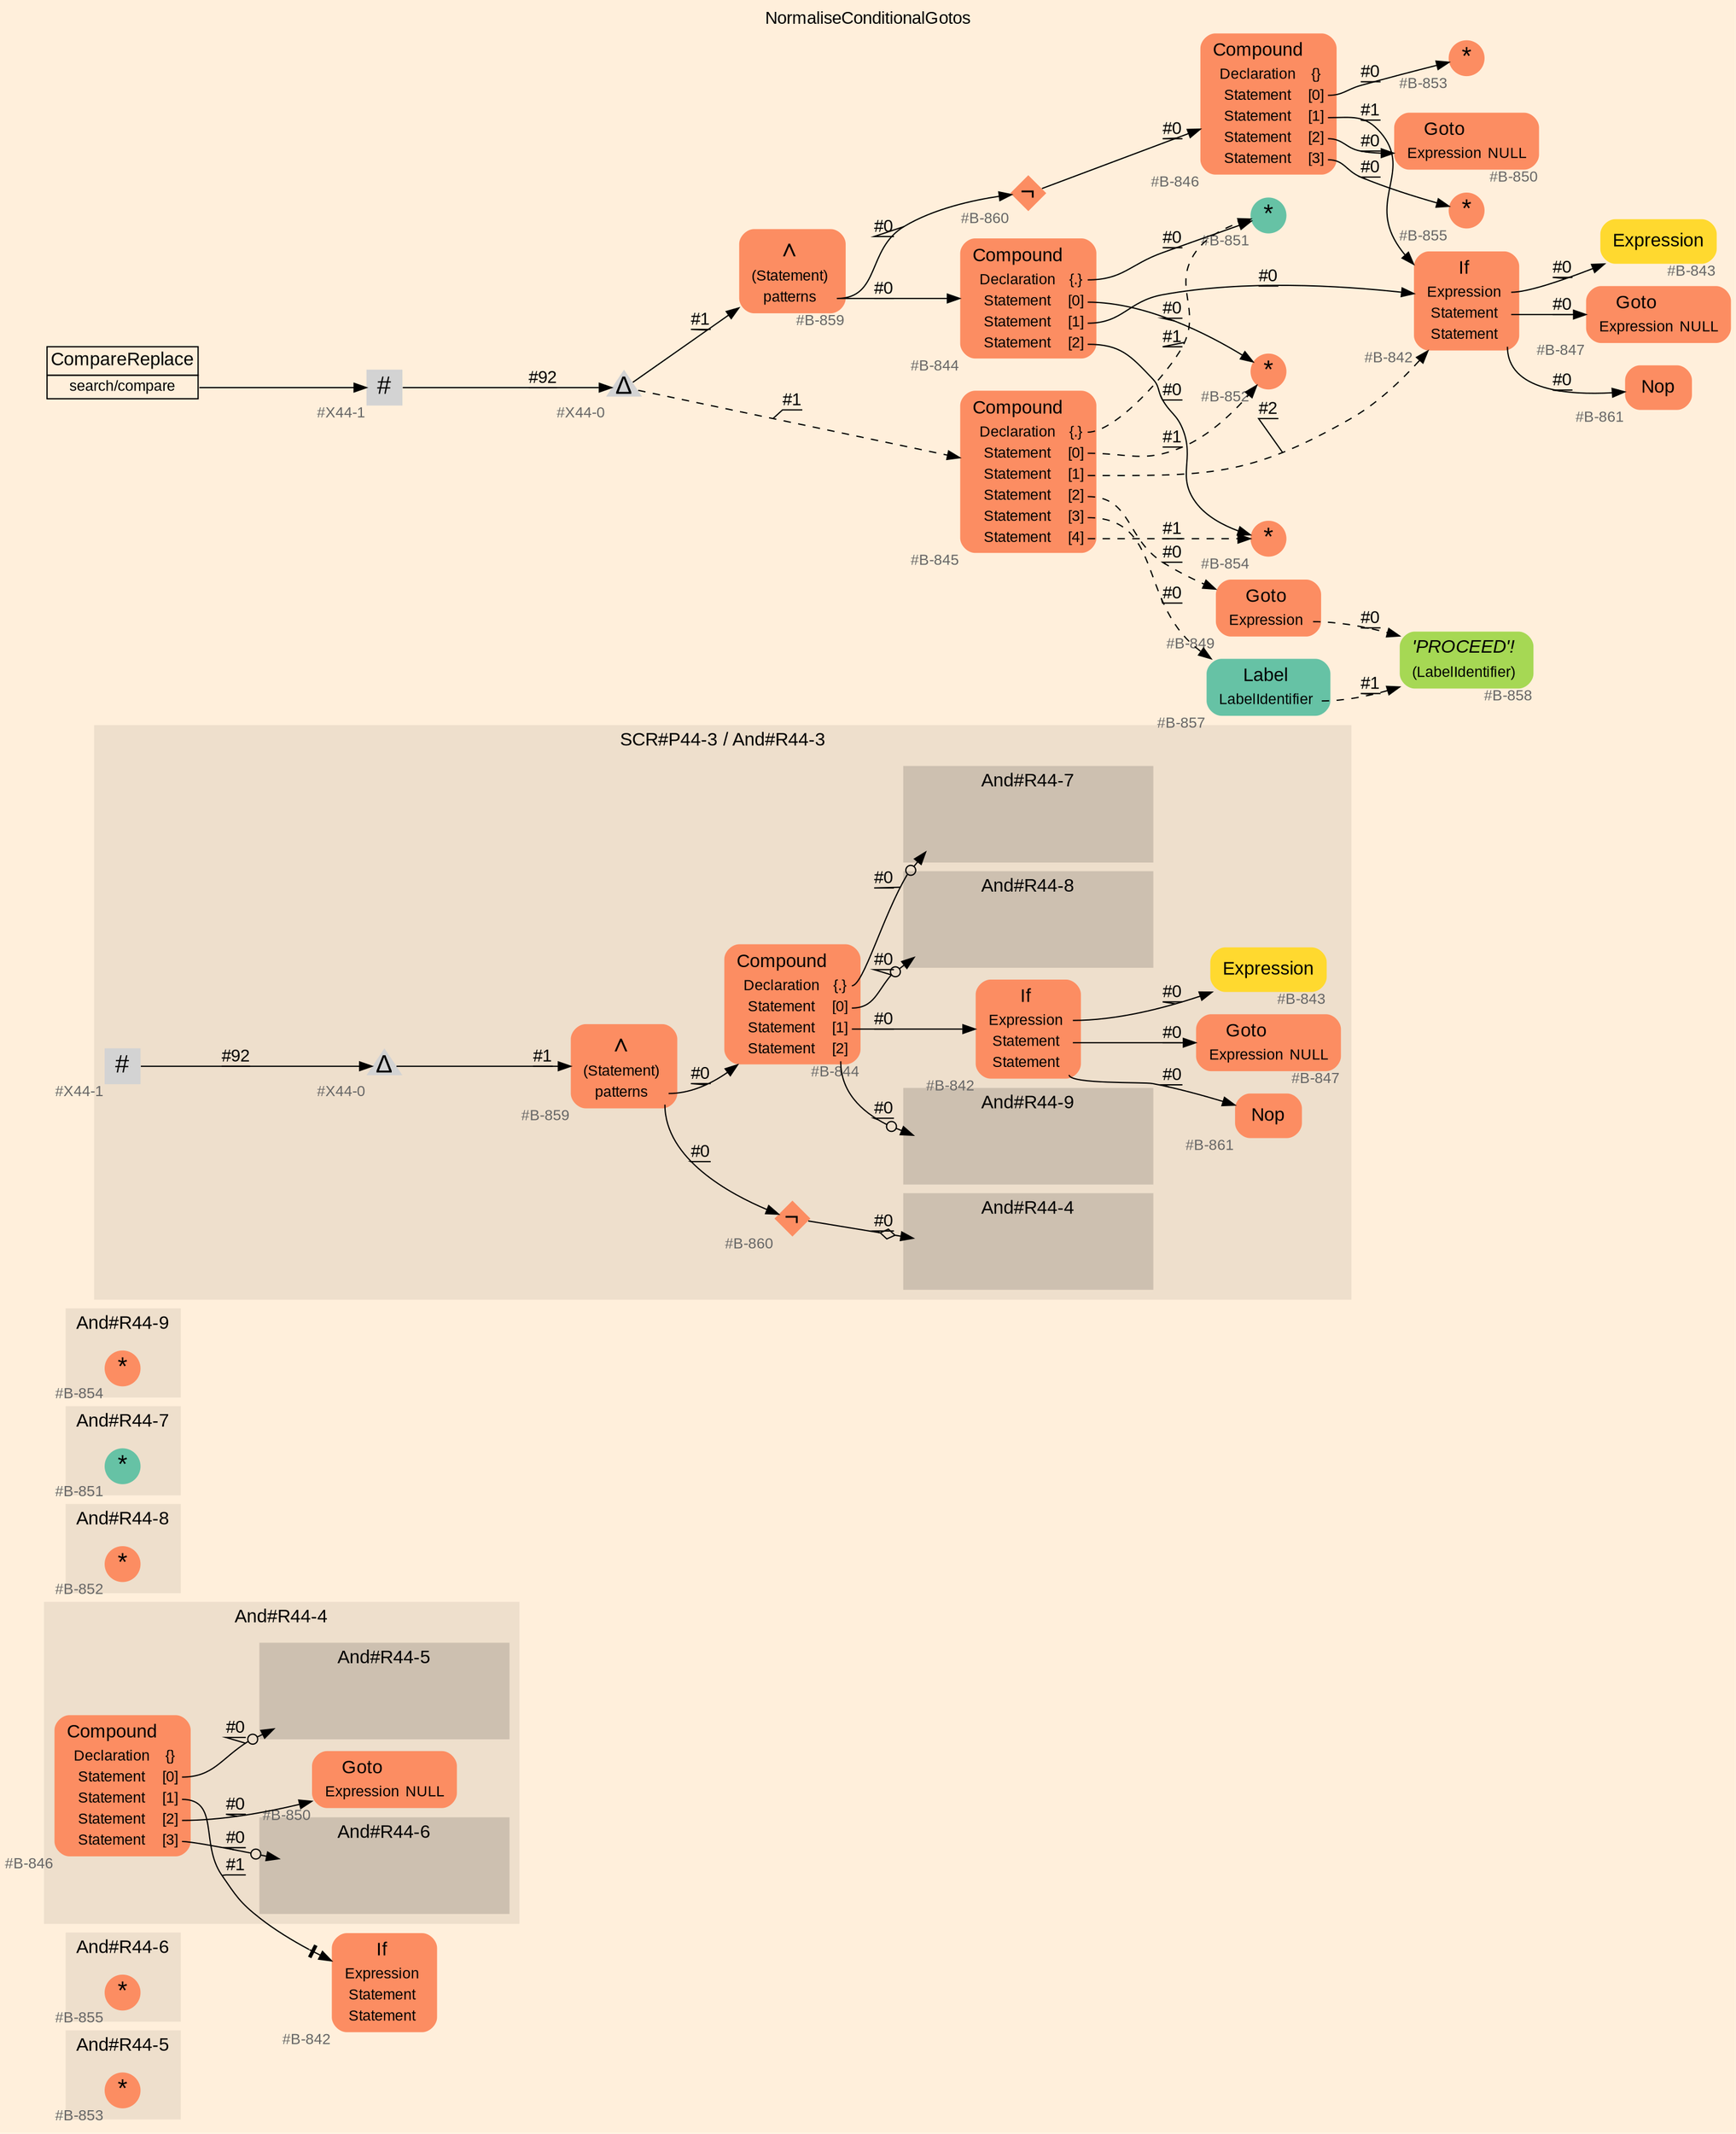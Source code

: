 digraph "NormaliseConditionalGotos" {
label = "NormaliseConditionalGotos"
labelloc = t
graph [
    rankdir = "LR"
    ranksep = 0.3
    bgcolor = antiquewhite1
    color = black
    fontcolor = black
    fontname = "Arial"
];
node [
    fontname = "Arial"
];
edge [
    fontname = "Arial"
];

// -------------------- figure And#R44-5 --------------------
// -------- region And#R44-5 ----------
subgraph "clusterAnd#R44-5" {
    label = "And#R44-5"
    style = "filled"
    color = antiquewhite2
    fontsize = "15"
    // -------- block And#R44-5/#B-853 ----------
    "And#R44-5/#B-853" [
        fillcolor = "/set28/2"
        xlabel = "#B-853"
        fontsize = "12"
        fontcolor = grey40
        shape = "circle"
        label = <<FONT COLOR="black" POINT-SIZE="20">*</FONT>>
        style = "filled"
        penwidth = 0.0
        fixedsize = true
        width = 0.4
        height = 0.4
    ];
    
}


// -------------------- figure And#R44-6 --------------------
// -------- region And#R44-6 ----------
subgraph "clusterAnd#R44-6" {
    label = "And#R44-6"
    style = "filled"
    color = antiquewhite2
    fontsize = "15"
    // -------- block And#R44-6/#B-855 ----------
    "And#R44-6/#B-855" [
        fillcolor = "/set28/2"
        xlabel = "#B-855"
        fontsize = "12"
        fontcolor = grey40
        shape = "circle"
        label = <<FONT COLOR="black" POINT-SIZE="20">*</FONT>>
        style = "filled"
        penwidth = 0.0
        fixedsize = true
        width = 0.4
        height = 0.4
    ];
    
}


// -------------------- figure And#R44-4 --------------------
// -------- region And#R44-4 ----------
subgraph "clusterAnd#R44-4" {
    label = "And#R44-4"
    style = "filled"
    color = antiquewhite2
    fontsize = "15"
    // -------- block And#R44-4/#B-846 ----------
    "And#R44-4/#B-846" [
        fillcolor = "/set28/2"
        xlabel = "#B-846"
        fontsize = "12"
        fontcolor = grey40
        shape = "plaintext"
        label = <<TABLE BORDER="0" CELLBORDER="0" CELLSPACING="0">
         <TR><TD><FONT COLOR="black" POINT-SIZE="15">Compound</FONT></TD></TR>
         <TR><TD><FONT COLOR="black" POINT-SIZE="12">Declaration</FONT></TD><TD PORT="port0"><FONT COLOR="black" POINT-SIZE="12">{}</FONT></TD></TR>
         <TR><TD><FONT COLOR="black" POINT-SIZE="12">Statement</FONT></TD><TD PORT="port1"><FONT COLOR="black" POINT-SIZE="12">[0]</FONT></TD></TR>
         <TR><TD><FONT COLOR="black" POINT-SIZE="12">Statement</FONT></TD><TD PORT="port2"><FONT COLOR="black" POINT-SIZE="12">[1]</FONT></TD></TR>
         <TR><TD><FONT COLOR="black" POINT-SIZE="12">Statement</FONT></TD><TD PORT="port3"><FONT COLOR="black" POINT-SIZE="12">[2]</FONT></TD></TR>
         <TR><TD><FONT COLOR="black" POINT-SIZE="12">Statement</FONT></TD><TD PORT="port4"><FONT COLOR="black" POINT-SIZE="12">[3]</FONT></TD></TR>
        </TABLE>>
        style = "rounded,filled"
    ];
    
    // -------- block And#R44-4/#B-850 ----------
    "And#R44-4/#B-850" [
        fillcolor = "/set28/2"
        xlabel = "#B-850"
        fontsize = "12"
        fontcolor = grey40
        shape = "plaintext"
        label = <<TABLE BORDER="0" CELLBORDER="0" CELLSPACING="0">
         <TR><TD><FONT COLOR="black" POINT-SIZE="15">Goto</FONT></TD></TR>
         <TR><TD><FONT COLOR="black" POINT-SIZE="12">Expression</FONT></TD><TD PORT="port0"><FONT COLOR="black" POINT-SIZE="12">NULL</FONT></TD></TR>
        </TABLE>>
        style = "rounded,filled"
    ];
    
    // -------- region And#R44-4/And#R44-5 ----------
    subgraph "clusterAnd#R44-4/And#R44-5" {
        label = "And#R44-5"
        style = "filled"
        color = antiquewhite3
        fontsize = "15"
        // -------- block And#R44-4/And#R44-5/#B-853 ----------
        "And#R44-4/And#R44-5/#B-853" [
            fillcolor = "/set28/2"
            xlabel = "#B-853"
            fontsize = "12"
            fontcolor = grey40
            shape = "none"
            style = "invisible"
        ];
        
    }
    
    // -------- region And#R44-4/And#R44-6 ----------
    subgraph "clusterAnd#R44-4/And#R44-6" {
        label = "And#R44-6"
        style = "filled"
        color = antiquewhite3
        fontsize = "15"
        // -------- block And#R44-4/And#R44-6/#B-855 ----------
        "And#R44-4/And#R44-6/#B-855" [
            fillcolor = "/set28/2"
            xlabel = "#B-855"
            fontsize = "12"
            fontcolor = grey40
            shape = "none"
            style = "invisible"
        ];
        
    }
    
}

// -------- block And#R44-4/#B-842 ----------
"And#R44-4/#B-842" [
    fillcolor = "/set28/2"
    xlabel = "#B-842"
    fontsize = "12"
    fontcolor = grey40
    shape = "plaintext"
    label = <<TABLE BORDER="0" CELLBORDER="0" CELLSPACING="0">
     <TR><TD><FONT COLOR="black" POINT-SIZE="15">If</FONT></TD></TR>
     <TR><TD><FONT COLOR="black" POINT-SIZE="12">Expression</FONT></TD><TD PORT="port0"></TD></TR>
     <TR><TD><FONT COLOR="black" POINT-SIZE="12">Statement</FONT></TD><TD PORT="port1"></TD></TR>
     <TR><TD><FONT COLOR="black" POINT-SIZE="12">Statement</FONT></TD><TD PORT="port2"></TD></TR>
    </TABLE>>
    style = "rounded,filled"
];

"And#R44-4/#B-846":port1 -> "And#R44-4/And#R44-5/#B-853" [
    arrowhead="normalnoneodot"
    label = "#0"
    decorate = true
    color = black
    fontcolor = black
];

"And#R44-4/#B-846":port2 -> "And#R44-4/#B-842" [
    arrowhead="normalnonetee"
    label = "#1"
    decorate = true
    color = black
    fontcolor = black
];

"And#R44-4/#B-846":port3 -> "And#R44-4/#B-850" [
    label = "#0"
    decorate = true
    color = black
    fontcolor = black
];

"And#R44-4/#B-846":port4 -> "And#R44-4/And#R44-6/#B-855" [
    arrowhead="normalnoneodot"
    label = "#0"
    decorate = true
    color = black
    fontcolor = black
];


// -------------------- figure And#R44-8 --------------------
// -------- region And#R44-8 ----------
subgraph "clusterAnd#R44-8" {
    label = "And#R44-8"
    style = "filled"
    color = antiquewhite2
    fontsize = "15"
    // -------- block And#R44-8/#B-852 ----------
    "And#R44-8/#B-852" [
        fillcolor = "/set28/2"
        xlabel = "#B-852"
        fontsize = "12"
        fontcolor = grey40
        shape = "circle"
        label = <<FONT COLOR="black" POINT-SIZE="20">*</FONT>>
        style = "filled"
        penwidth = 0.0
        fixedsize = true
        width = 0.4
        height = 0.4
    ];
    
}


// -------------------- figure And#R44-7 --------------------
// -------- region And#R44-7 ----------
subgraph "clusterAnd#R44-7" {
    label = "And#R44-7"
    style = "filled"
    color = antiquewhite2
    fontsize = "15"
    // -------- block And#R44-7/#B-851 ----------
    "And#R44-7/#B-851" [
        fillcolor = "/set28/1"
        xlabel = "#B-851"
        fontsize = "12"
        fontcolor = grey40
        shape = "circle"
        label = <<FONT COLOR="black" POINT-SIZE="20">*</FONT>>
        style = "filled"
        penwidth = 0.0
        fixedsize = true
        width = 0.4
        height = 0.4
    ];
    
}


// -------------------- figure And#R44-9 --------------------
// -------- region And#R44-9 ----------
subgraph "clusterAnd#R44-9" {
    label = "And#R44-9"
    style = "filled"
    color = antiquewhite2
    fontsize = "15"
    // -------- block And#R44-9/#B-854 ----------
    "And#R44-9/#B-854" [
        fillcolor = "/set28/2"
        xlabel = "#B-854"
        fontsize = "12"
        fontcolor = grey40
        shape = "circle"
        label = <<FONT COLOR="black" POINT-SIZE="20">*</FONT>>
        style = "filled"
        penwidth = 0.0
        fixedsize = true
        width = 0.4
        height = 0.4
    ];
    
}


// -------------------- figure And#R44-3 --------------------
// -------- region And#R44-3 ----------
subgraph "clusterAnd#R44-3" {
    label = "SCR#P44-3 / And#R44-3"
    style = "filled"
    color = antiquewhite2
    fontsize = "15"
    // -------- block And#R44-3/#B-859 ----------
    "And#R44-3/#B-859" [
        fillcolor = "/set28/2"
        xlabel = "#B-859"
        fontsize = "12"
        fontcolor = grey40
        shape = "plaintext"
        label = <<TABLE BORDER="0" CELLBORDER="0" CELLSPACING="0">
         <TR><TD><FONT COLOR="black" POINT-SIZE="20">∧</FONT></TD></TR>
         <TR><TD><FONT COLOR="black" POINT-SIZE="12">(Statement)</FONT></TD><TD PORT="port0"></TD></TR>
         <TR><TD><FONT COLOR="black" POINT-SIZE="12">patterns</FONT></TD><TD PORT="port1"></TD></TR>
        </TABLE>>
        style = "rounded,filled"
    ];
    
    // -------- block And#R44-3/#X44-1 ----------
    "And#R44-3/#X44-1" [
        xlabel = "#X44-1"
        fontsize = "12"
        fontcolor = grey40
        shape = "square"
        label = <<FONT COLOR="black" POINT-SIZE="20">#</FONT>>
        style = "filled"
        penwidth = 0.0
        fixedsize = true
        width = 0.4
        height = 0.4
    ];
    
    // -------- block And#R44-3/#B-860 ----------
    "And#R44-3/#B-860" [
        fillcolor = "/set28/2"
        xlabel = "#B-860"
        fontsize = "12"
        fontcolor = grey40
        shape = "diamond"
        label = <<FONT COLOR="black" POINT-SIZE="20">¬</FONT>>
        style = "filled"
        penwidth = 0.0
        fixedsize = true
        width = 0.4
        height = 0.4
    ];
    
    // -------- block And#R44-3/#X44-0 ----------
    "And#R44-3/#X44-0" [
        xlabel = "#X44-0"
        fontsize = "12"
        fontcolor = grey40
        shape = "triangle"
        label = <<FONT COLOR="black" POINT-SIZE="20">Δ</FONT>>
        style = "filled"
        penwidth = 0.0
        fixedsize = true
        width = 0.4
        height = 0.4
    ];
    
    // -------- block And#R44-3/#B-842 ----------
    "And#R44-3/#B-842" [
        fillcolor = "/set28/2"
        xlabel = "#B-842"
        fontsize = "12"
        fontcolor = grey40
        shape = "plaintext"
        label = <<TABLE BORDER="0" CELLBORDER="0" CELLSPACING="0">
         <TR><TD><FONT COLOR="black" POINT-SIZE="15">If</FONT></TD></TR>
         <TR><TD><FONT COLOR="black" POINT-SIZE="12">Expression</FONT></TD><TD PORT="port0"></TD></TR>
         <TR><TD><FONT COLOR="black" POINT-SIZE="12">Statement</FONT></TD><TD PORT="port1"></TD></TR>
         <TR><TD><FONT COLOR="black" POINT-SIZE="12">Statement</FONT></TD><TD PORT="port2"></TD></TR>
        </TABLE>>
        style = "rounded,filled"
    ];
    
    // -------- block And#R44-3/#B-847 ----------
    "And#R44-3/#B-847" [
        fillcolor = "/set28/2"
        xlabel = "#B-847"
        fontsize = "12"
        fontcolor = grey40
        shape = "plaintext"
        label = <<TABLE BORDER="0" CELLBORDER="0" CELLSPACING="0">
         <TR><TD><FONT COLOR="black" POINT-SIZE="15">Goto</FONT></TD></TR>
         <TR><TD><FONT COLOR="black" POINT-SIZE="12">Expression</FONT></TD><TD PORT="port0"><FONT COLOR="black" POINT-SIZE="12">NULL</FONT></TD></TR>
        </TABLE>>
        style = "rounded,filled"
    ];
    
    // -------- block And#R44-3/#B-844 ----------
    "And#R44-3/#B-844" [
        fillcolor = "/set28/2"
        xlabel = "#B-844"
        fontsize = "12"
        fontcolor = grey40
        shape = "plaintext"
        label = <<TABLE BORDER="0" CELLBORDER="0" CELLSPACING="0">
         <TR><TD><FONT COLOR="black" POINT-SIZE="15">Compound</FONT></TD></TR>
         <TR><TD><FONT COLOR="black" POINT-SIZE="12">Declaration</FONT></TD><TD PORT="port0"><FONT COLOR="black" POINT-SIZE="12">{.}</FONT></TD></TR>
         <TR><TD><FONT COLOR="black" POINT-SIZE="12">Statement</FONT></TD><TD PORT="port1"><FONT COLOR="black" POINT-SIZE="12">[0]</FONT></TD></TR>
         <TR><TD><FONT COLOR="black" POINT-SIZE="12">Statement</FONT></TD><TD PORT="port2"><FONT COLOR="black" POINT-SIZE="12">[1]</FONT></TD></TR>
         <TR><TD><FONT COLOR="black" POINT-SIZE="12">Statement</FONT></TD><TD PORT="port3"><FONT COLOR="black" POINT-SIZE="12">[2]</FONT></TD></TR>
        </TABLE>>
        style = "rounded,filled"
    ];
    
    // -------- block And#R44-3/#B-843 ----------
    "And#R44-3/#B-843" [
        fillcolor = "/set28/6"
        xlabel = "#B-843"
        fontsize = "12"
        fontcolor = grey40
        shape = "plaintext"
        label = <<TABLE BORDER="0" CELLBORDER="0" CELLSPACING="0">
         <TR><TD><FONT COLOR="black" POINT-SIZE="15">Expression</FONT></TD></TR>
        </TABLE>>
        style = "rounded,filled"
    ];
    
    // -------- block And#R44-3/#B-861 ----------
    "And#R44-3/#B-861" [
        fillcolor = "/set28/2"
        xlabel = "#B-861"
        fontsize = "12"
        fontcolor = grey40
        shape = "plaintext"
        label = <<TABLE BORDER="0" CELLBORDER="0" CELLSPACING="0">
         <TR><TD><FONT COLOR="black" POINT-SIZE="15">Nop</FONT></TD></TR>
        </TABLE>>
        style = "rounded,filled"
    ];
    
    // -------- region And#R44-3/And#R44-4 ----------
    subgraph "clusterAnd#R44-3/And#R44-4" {
        label = "And#R44-4"
        style = "filled"
        color = antiquewhite3
        fontsize = "15"
        // -------- block And#R44-3/And#R44-4/#B-846 ----------
        "And#R44-3/And#R44-4/#B-846" [
            fillcolor = "/set28/2"
            xlabel = "#B-846"
            fontsize = "12"
            fontcolor = grey40
            shape = "none"
            style = "invisible"
        ];
        
    }
    
    // -------- region And#R44-3/And#R44-7 ----------
    subgraph "clusterAnd#R44-3/And#R44-7" {
        label = "And#R44-7"
        style = "filled"
        color = antiquewhite3
        fontsize = "15"
        // -------- block And#R44-3/And#R44-7/#B-851 ----------
        "And#R44-3/And#R44-7/#B-851" [
            fillcolor = "/set28/1"
            xlabel = "#B-851"
            fontsize = "12"
            fontcolor = grey40
            shape = "none"
            style = "invisible"
        ];
        
    }
    
    // -------- region And#R44-3/And#R44-8 ----------
    subgraph "clusterAnd#R44-3/And#R44-8" {
        label = "And#R44-8"
        style = "filled"
        color = antiquewhite3
        fontsize = "15"
        // -------- block And#R44-3/And#R44-8/#B-852 ----------
        "And#R44-3/And#R44-8/#B-852" [
            fillcolor = "/set28/2"
            xlabel = "#B-852"
            fontsize = "12"
            fontcolor = grey40
            shape = "none"
            style = "invisible"
        ];
        
    }
    
    // -------- region And#R44-3/And#R44-9 ----------
    subgraph "clusterAnd#R44-3/And#R44-9" {
        label = "And#R44-9"
        style = "filled"
        color = antiquewhite3
        fontsize = "15"
        // -------- block And#R44-3/And#R44-9/#B-854 ----------
        "And#R44-3/And#R44-9/#B-854" [
            fillcolor = "/set28/2"
            xlabel = "#B-854"
            fontsize = "12"
            fontcolor = grey40
            shape = "none"
            style = "invisible"
        ];
        
    }
    
}

"And#R44-3/#B-859":port1 -> "And#R44-3/#B-844" [
    label = "#0"
    decorate = true
    color = black
    fontcolor = black
];

"And#R44-3/#B-859":port1 -> "And#R44-3/#B-860" [
    label = "#0"
    decorate = true
    color = black
    fontcolor = black
];

"And#R44-3/#X44-1" -> "And#R44-3/#X44-0" [
    label = "#92"
    decorate = true
    color = black
    fontcolor = black
];

"And#R44-3/#B-860" -> "And#R44-3/And#R44-4/#B-846" [
    arrowhead="normalnoneodiamond"
    label = "#0"
    decorate = true
    color = black
    fontcolor = black
];

"And#R44-3/#X44-0" -> "And#R44-3/#B-859" [
    label = "#1"
    decorate = true
    color = black
    fontcolor = black
];

"And#R44-3/#B-842":port0 -> "And#R44-3/#B-843" [
    label = "#0"
    decorate = true
    color = black
    fontcolor = black
];

"And#R44-3/#B-842":port1 -> "And#R44-3/#B-847" [
    label = "#0"
    decorate = true
    color = black
    fontcolor = black
];

"And#R44-3/#B-842":port2 -> "And#R44-3/#B-861" [
    label = "#0"
    decorate = true
    color = black
    fontcolor = black
];

"And#R44-3/#B-844":port0 -> "And#R44-3/And#R44-7/#B-851" [
    arrowhead="normalnoneodot"
    label = "#0"
    decorate = true
    color = black
    fontcolor = black
];

"And#R44-3/#B-844":port1 -> "And#R44-3/And#R44-8/#B-852" [
    arrowhead="normalnoneodot"
    label = "#0"
    decorate = true
    color = black
    fontcolor = black
];

"And#R44-3/#B-844":port2 -> "And#R44-3/#B-842" [
    label = "#0"
    decorate = true
    color = black
    fontcolor = black
];

"And#R44-3/#B-844":port3 -> "And#R44-3/And#R44-9/#B-854" [
    arrowhead="normalnoneodot"
    label = "#0"
    decorate = true
    color = black
    fontcolor = black
];


// -------------------- transformation figure --------------------
// -------- block CR#X44-2 ----------
"CR#X44-2" [
    fillcolor = antiquewhite1
    fontsize = "12"
    fontcolor = grey40
    shape = "plaintext"
    label = <<TABLE BORDER="0" CELLBORDER="1" CELLSPACING="0">
     <TR><TD><FONT COLOR="black" POINT-SIZE="15">CompareReplace</FONT></TD></TR>
     <TR><TD PORT="port0"><FONT COLOR="black" POINT-SIZE="12">search/compare</FONT></TD></TR>
    </TABLE>>
    style = "filled"
    color = black
];

// -------- block #X44-1 ----------
"#X44-1" [
    xlabel = "#X44-1"
    fontsize = "12"
    fontcolor = grey40
    shape = "square"
    label = <<FONT COLOR="black" POINT-SIZE="20">#</FONT>>
    style = "filled"
    penwidth = 0.0
    fixedsize = true
    width = 0.4
    height = 0.4
];

// -------- block #X44-0 ----------
"#X44-0" [
    xlabel = "#X44-0"
    fontsize = "12"
    fontcolor = grey40
    shape = "triangle"
    label = <<FONT COLOR="black" POINT-SIZE="20">Δ</FONT>>
    style = "filled"
    penwidth = 0.0
    fixedsize = true
    width = 0.4
    height = 0.4
];

// -------- block #B-859 ----------
"#B-859" [
    fillcolor = "/set28/2"
    xlabel = "#B-859"
    fontsize = "12"
    fontcolor = grey40
    shape = "plaintext"
    label = <<TABLE BORDER="0" CELLBORDER="0" CELLSPACING="0">
     <TR><TD><FONT COLOR="black" POINT-SIZE="20">∧</FONT></TD></TR>
     <TR><TD><FONT COLOR="black" POINT-SIZE="12">(Statement)</FONT></TD><TD PORT="port0"></TD></TR>
     <TR><TD><FONT COLOR="black" POINT-SIZE="12">patterns</FONT></TD><TD PORT="port1"></TD></TR>
    </TABLE>>
    style = "rounded,filled"
];

// -------- block #B-844 ----------
"#B-844" [
    fillcolor = "/set28/2"
    xlabel = "#B-844"
    fontsize = "12"
    fontcolor = grey40
    shape = "plaintext"
    label = <<TABLE BORDER="0" CELLBORDER="0" CELLSPACING="0">
     <TR><TD><FONT COLOR="black" POINT-SIZE="15">Compound</FONT></TD></TR>
     <TR><TD><FONT COLOR="black" POINT-SIZE="12">Declaration</FONT></TD><TD PORT="port0"><FONT COLOR="black" POINT-SIZE="12">{.}</FONT></TD></TR>
     <TR><TD><FONT COLOR="black" POINT-SIZE="12">Statement</FONT></TD><TD PORT="port1"><FONT COLOR="black" POINT-SIZE="12">[0]</FONT></TD></TR>
     <TR><TD><FONT COLOR="black" POINT-SIZE="12">Statement</FONT></TD><TD PORT="port2"><FONT COLOR="black" POINT-SIZE="12">[1]</FONT></TD></TR>
     <TR><TD><FONT COLOR="black" POINT-SIZE="12">Statement</FONT></TD><TD PORT="port3"><FONT COLOR="black" POINT-SIZE="12">[2]</FONT></TD></TR>
    </TABLE>>
    style = "rounded,filled"
];

// -------- block #B-851 ----------
"#B-851" [
    fillcolor = "/set28/1"
    xlabel = "#B-851"
    fontsize = "12"
    fontcolor = grey40
    shape = "circle"
    label = <<FONT COLOR="black" POINT-SIZE="20">*</FONT>>
    style = "filled"
    penwidth = 0.0
    fixedsize = true
    width = 0.4
    height = 0.4
];

// -------- block #B-852 ----------
"#B-852" [
    fillcolor = "/set28/2"
    xlabel = "#B-852"
    fontsize = "12"
    fontcolor = grey40
    shape = "circle"
    label = <<FONT COLOR="black" POINT-SIZE="20">*</FONT>>
    style = "filled"
    penwidth = 0.0
    fixedsize = true
    width = 0.4
    height = 0.4
];

// -------- block #B-842 ----------
"#B-842" [
    fillcolor = "/set28/2"
    xlabel = "#B-842"
    fontsize = "12"
    fontcolor = grey40
    shape = "plaintext"
    label = <<TABLE BORDER="0" CELLBORDER="0" CELLSPACING="0">
     <TR><TD><FONT COLOR="black" POINT-SIZE="15">If</FONT></TD></TR>
     <TR><TD><FONT COLOR="black" POINT-SIZE="12">Expression</FONT></TD><TD PORT="port0"></TD></TR>
     <TR><TD><FONT COLOR="black" POINT-SIZE="12">Statement</FONT></TD><TD PORT="port1"></TD></TR>
     <TR><TD><FONT COLOR="black" POINT-SIZE="12">Statement</FONT></TD><TD PORT="port2"></TD></TR>
    </TABLE>>
    style = "rounded,filled"
];

// -------- block #B-843 ----------
"#B-843" [
    fillcolor = "/set28/6"
    xlabel = "#B-843"
    fontsize = "12"
    fontcolor = grey40
    shape = "plaintext"
    label = <<TABLE BORDER="0" CELLBORDER="0" CELLSPACING="0">
     <TR><TD><FONT COLOR="black" POINT-SIZE="15">Expression</FONT></TD></TR>
    </TABLE>>
    style = "rounded,filled"
];

// -------- block #B-847 ----------
"#B-847" [
    fillcolor = "/set28/2"
    xlabel = "#B-847"
    fontsize = "12"
    fontcolor = grey40
    shape = "plaintext"
    label = <<TABLE BORDER="0" CELLBORDER="0" CELLSPACING="0">
     <TR><TD><FONT COLOR="black" POINT-SIZE="15">Goto</FONT></TD></TR>
     <TR><TD><FONT COLOR="black" POINT-SIZE="12">Expression</FONT></TD><TD PORT="port0"><FONT COLOR="black" POINT-SIZE="12">NULL</FONT></TD></TR>
    </TABLE>>
    style = "rounded,filled"
];

// -------- block #B-861 ----------
"#B-861" [
    fillcolor = "/set28/2"
    xlabel = "#B-861"
    fontsize = "12"
    fontcolor = grey40
    shape = "plaintext"
    label = <<TABLE BORDER="0" CELLBORDER="0" CELLSPACING="0">
     <TR><TD><FONT COLOR="black" POINT-SIZE="15">Nop</FONT></TD></TR>
    </TABLE>>
    style = "rounded,filled"
];

// -------- block #B-854 ----------
"#B-854" [
    fillcolor = "/set28/2"
    xlabel = "#B-854"
    fontsize = "12"
    fontcolor = grey40
    shape = "circle"
    label = <<FONT COLOR="black" POINT-SIZE="20">*</FONT>>
    style = "filled"
    penwidth = 0.0
    fixedsize = true
    width = 0.4
    height = 0.4
];

// -------- block #B-860 ----------
"#B-860" [
    fillcolor = "/set28/2"
    xlabel = "#B-860"
    fontsize = "12"
    fontcolor = grey40
    shape = "diamond"
    label = <<FONT COLOR="black" POINT-SIZE="20">¬</FONT>>
    style = "filled"
    penwidth = 0.0
    fixedsize = true
    width = 0.4
    height = 0.4
];

// -------- block #B-846 ----------
"#B-846" [
    fillcolor = "/set28/2"
    xlabel = "#B-846"
    fontsize = "12"
    fontcolor = grey40
    shape = "plaintext"
    label = <<TABLE BORDER="0" CELLBORDER="0" CELLSPACING="0">
     <TR><TD><FONT COLOR="black" POINT-SIZE="15">Compound</FONT></TD></TR>
     <TR><TD><FONT COLOR="black" POINT-SIZE="12">Declaration</FONT></TD><TD PORT="port0"><FONT COLOR="black" POINT-SIZE="12">{}</FONT></TD></TR>
     <TR><TD><FONT COLOR="black" POINT-SIZE="12">Statement</FONT></TD><TD PORT="port1"><FONT COLOR="black" POINT-SIZE="12">[0]</FONT></TD></TR>
     <TR><TD><FONT COLOR="black" POINT-SIZE="12">Statement</FONT></TD><TD PORT="port2"><FONT COLOR="black" POINT-SIZE="12">[1]</FONT></TD></TR>
     <TR><TD><FONT COLOR="black" POINT-SIZE="12">Statement</FONT></TD><TD PORT="port3"><FONT COLOR="black" POINT-SIZE="12">[2]</FONT></TD></TR>
     <TR><TD><FONT COLOR="black" POINT-SIZE="12">Statement</FONT></TD><TD PORT="port4"><FONT COLOR="black" POINT-SIZE="12">[3]</FONT></TD></TR>
    </TABLE>>
    style = "rounded,filled"
];

// -------- block #B-853 ----------
"#B-853" [
    fillcolor = "/set28/2"
    xlabel = "#B-853"
    fontsize = "12"
    fontcolor = grey40
    shape = "circle"
    label = <<FONT COLOR="black" POINT-SIZE="20">*</FONT>>
    style = "filled"
    penwidth = 0.0
    fixedsize = true
    width = 0.4
    height = 0.4
];

// -------- block #B-850 ----------
"#B-850" [
    fillcolor = "/set28/2"
    xlabel = "#B-850"
    fontsize = "12"
    fontcolor = grey40
    shape = "plaintext"
    label = <<TABLE BORDER="0" CELLBORDER="0" CELLSPACING="0">
     <TR><TD><FONT COLOR="black" POINT-SIZE="15">Goto</FONT></TD></TR>
     <TR><TD><FONT COLOR="black" POINT-SIZE="12">Expression</FONT></TD><TD PORT="port0"><FONT COLOR="black" POINT-SIZE="12">NULL</FONT></TD></TR>
    </TABLE>>
    style = "rounded,filled"
];

// -------- block #B-855 ----------
"#B-855" [
    fillcolor = "/set28/2"
    xlabel = "#B-855"
    fontsize = "12"
    fontcolor = grey40
    shape = "circle"
    label = <<FONT COLOR="black" POINT-SIZE="20">*</FONT>>
    style = "filled"
    penwidth = 0.0
    fixedsize = true
    width = 0.4
    height = 0.4
];

// -------- block #B-845 ----------
"#B-845" [
    fillcolor = "/set28/2"
    xlabel = "#B-845"
    fontsize = "12"
    fontcolor = grey40
    shape = "plaintext"
    label = <<TABLE BORDER="0" CELLBORDER="0" CELLSPACING="0">
     <TR><TD><FONT COLOR="black" POINT-SIZE="15">Compound</FONT></TD></TR>
     <TR><TD><FONT COLOR="black" POINT-SIZE="12">Declaration</FONT></TD><TD PORT="port0"><FONT COLOR="black" POINT-SIZE="12">{.}</FONT></TD></TR>
     <TR><TD><FONT COLOR="black" POINT-SIZE="12">Statement</FONT></TD><TD PORT="port1"><FONT COLOR="black" POINT-SIZE="12">[0]</FONT></TD></TR>
     <TR><TD><FONT COLOR="black" POINT-SIZE="12">Statement</FONT></TD><TD PORT="port2"><FONT COLOR="black" POINT-SIZE="12">[1]</FONT></TD></TR>
     <TR><TD><FONT COLOR="black" POINT-SIZE="12">Statement</FONT></TD><TD PORT="port3"><FONT COLOR="black" POINT-SIZE="12">[2]</FONT></TD></TR>
     <TR><TD><FONT COLOR="black" POINT-SIZE="12">Statement</FONT></TD><TD PORT="port4"><FONT COLOR="black" POINT-SIZE="12">[3]</FONT></TD></TR>
     <TR><TD><FONT COLOR="black" POINT-SIZE="12">Statement</FONT></TD><TD PORT="port5"><FONT COLOR="black" POINT-SIZE="12">[4]</FONT></TD></TR>
    </TABLE>>
    style = "rounded,filled"
];

// -------- block #B-849 ----------
"#B-849" [
    fillcolor = "/set28/2"
    xlabel = "#B-849"
    fontsize = "12"
    fontcolor = grey40
    shape = "plaintext"
    label = <<TABLE BORDER="0" CELLBORDER="0" CELLSPACING="0">
     <TR><TD><FONT COLOR="black" POINT-SIZE="15">Goto</FONT></TD></TR>
     <TR><TD><FONT COLOR="black" POINT-SIZE="12">Expression</FONT></TD><TD PORT="port0"></TD></TR>
    </TABLE>>
    style = "rounded,filled"
];

// -------- block #B-858 ----------
"#B-858" [
    fillcolor = "/set28/5"
    xlabel = "#B-858"
    fontsize = "12"
    fontcolor = grey40
    shape = "plaintext"
    label = <<TABLE BORDER="0" CELLBORDER="0" CELLSPACING="0">
     <TR><TD><FONT COLOR="black" POINT-SIZE="15"><I>'PROCEED'!</I></FONT></TD></TR>
     <TR><TD><FONT COLOR="black" POINT-SIZE="12">(LabelIdentifier)</FONT></TD><TD PORT="port0"></TD></TR>
    </TABLE>>
    style = "rounded,filled"
];

// -------- block #B-857 ----------
"#B-857" [
    fillcolor = "/set28/1"
    xlabel = "#B-857"
    fontsize = "12"
    fontcolor = grey40
    shape = "plaintext"
    label = <<TABLE BORDER="0" CELLBORDER="0" CELLSPACING="0">
     <TR><TD><FONT COLOR="black" POINT-SIZE="15">Label</FONT></TD></TR>
     <TR><TD><FONT COLOR="black" POINT-SIZE="12">LabelIdentifier</FONT></TD><TD PORT="port0"></TD></TR>
    </TABLE>>
    style = "rounded,filled"
];

"CR#X44-2":port0 -> "#X44-1" [
    label = ""
    decorate = true
    color = black
    fontcolor = black
];

"#X44-1" -> "#X44-0" [
    label = "#92"
    decorate = true
    color = black
    fontcolor = black
];

"#X44-0" -> "#B-859" [
    label = "#1"
    decorate = true
    color = black
    fontcolor = black
];

"#X44-0" -> "#B-845" [
    style="dashed"
    label = "#1"
    decorate = true
    color = black
    fontcolor = black
];

"#B-859":port1 -> "#B-844" [
    label = "#0"
    decorate = true
    color = black
    fontcolor = black
];

"#B-859":port1 -> "#B-860" [
    label = "#0"
    decorate = true
    color = black
    fontcolor = black
];

"#B-844":port0 -> "#B-851" [
    label = "#0"
    decorate = true
    color = black
    fontcolor = black
];

"#B-844":port1 -> "#B-852" [
    label = "#0"
    decorate = true
    color = black
    fontcolor = black
];

"#B-844":port2 -> "#B-842" [
    label = "#0"
    decorate = true
    color = black
    fontcolor = black
];

"#B-844":port3 -> "#B-854" [
    label = "#0"
    decorate = true
    color = black
    fontcolor = black
];

"#B-842":port0 -> "#B-843" [
    label = "#0"
    decorate = true
    color = black
    fontcolor = black
];

"#B-842":port1 -> "#B-847" [
    label = "#0"
    decorate = true
    color = black
    fontcolor = black
];

"#B-842":port2 -> "#B-861" [
    label = "#0"
    decorate = true
    color = black
    fontcolor = black
];

"#B-860" -> "#B-846" [
    label = "#0"
    decorate = true
    color = black
    fontcolor = black
];

"#B-846":port1 -> "#B-853" [
    label = "#0"
    decorate = true
    color = black
    fontcolor = black
];

"#B-846":port2 -> "#B-842" [
    label = "#1"
    decorate = true
    color = black
    fontcolor = black
];

"#B-846":port3 -> "#B-850" [
    label = "#0"
    decorate = true
    color = black
    fontcolor = black
];

"#B-846":port4 -> "#B-855" [
    label = "#0"
    decorate = true
    color = black
    fontcolor = black
];

"#B-845":port0 -> "#B-851" [
    style="dashed"
    label = "#1"
    decorate = true
    color = black
    fontcolor = black
];

"#B-845":port1 -> "#B-852" [
    style="dashed"
    label = "#1"
    decorate = true
    color = black
    fontcolor = black
];

"#B-845":port2 -> "#B-842" [
    style="dashed"
    label = "#2"
    decorate = true
    color = black
    fontcolor = black
];

"#B-845":port3 -> "#B-849" [
    style="dashed"
    label = "#0"
    decorate = true
    color = black
    fontcolor = black
];

"#B-845":port4 -> "#B-857" [
    style="dashed"
    label = "#0"
    decorate = true
    color = black
    fontcolor = black
];

"#B-845":port5 -> "#B-854" [
    style="dashed"
    label = "#1"
    decorate = true
    color = black
    fontcolor = black
];

"#B-849":port0 -> "#B-858" [
    style="dashed"
    label = "#0"
    decorate = true
    color = black
    fontcolor = black
];

"#B-857":port0 -> "#B-858" [
    style="dashed"
    label = "#1"
    decorate = true
    color = black
    fontcolor = black
];


}
